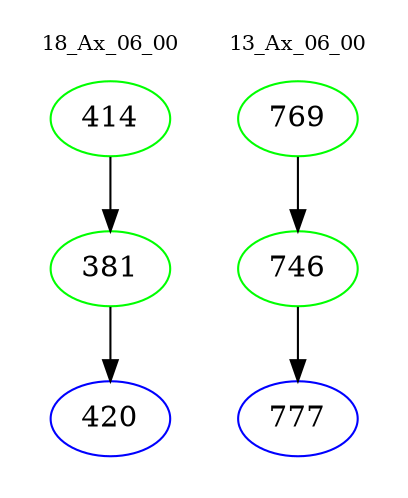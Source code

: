 digraph{
subgraph cluster_0 {
color = white
label = "18_Ax_06_00";
fontsize=10;
T0_414 [label="414", color="green"]
T0_414 -> T0_381 [color="black"]
T0_381 [label="381", color="green"]
T0_381 -> T0_420 [color="black"]
T0_420 [label="420", color="blue"]
}
subgraph cluster_1 {
color = white
label = "13_Ax_06_00";
fontsize=10;
T1_769 [label="769", color="green"]
T1_769 -> T1_746 [color="black"]
T1_746 [label="746", color="green"]
T1_746 -> T1_777 [color="black"]
T1_777 [label="777", color="blue"]
}
}
